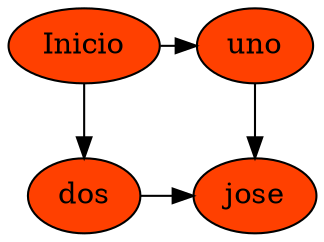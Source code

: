 digraph G{
nodoR[label="Inicio", style = filled, fillcolor = "#FF4000", group = rr]
{rank = same; nodoR nodoc2144231525}
nodoR -> nodoc2144231525
nodoc2144231525[label = "uno", style = filled, fillcolor = "#FF4000", group = r2144231525]
nodoR -> nodol3252086
nodol3252086[label = "dos", style = filled, fillcolor = "#FF4000", group = rr]
subgraph s2144231525{
nodoc2144231505l2144231505[label = "jose", style = filled, fillcolor = "#FF4000", group = r2144231525]
}
nodol3252086 -> nodoc2144231505l2144231505
{rank = same; nodol3252086 nodoc2144231505l2144231505}
nodoc2144231525 -> nodoc2144231505l2144231505
}
